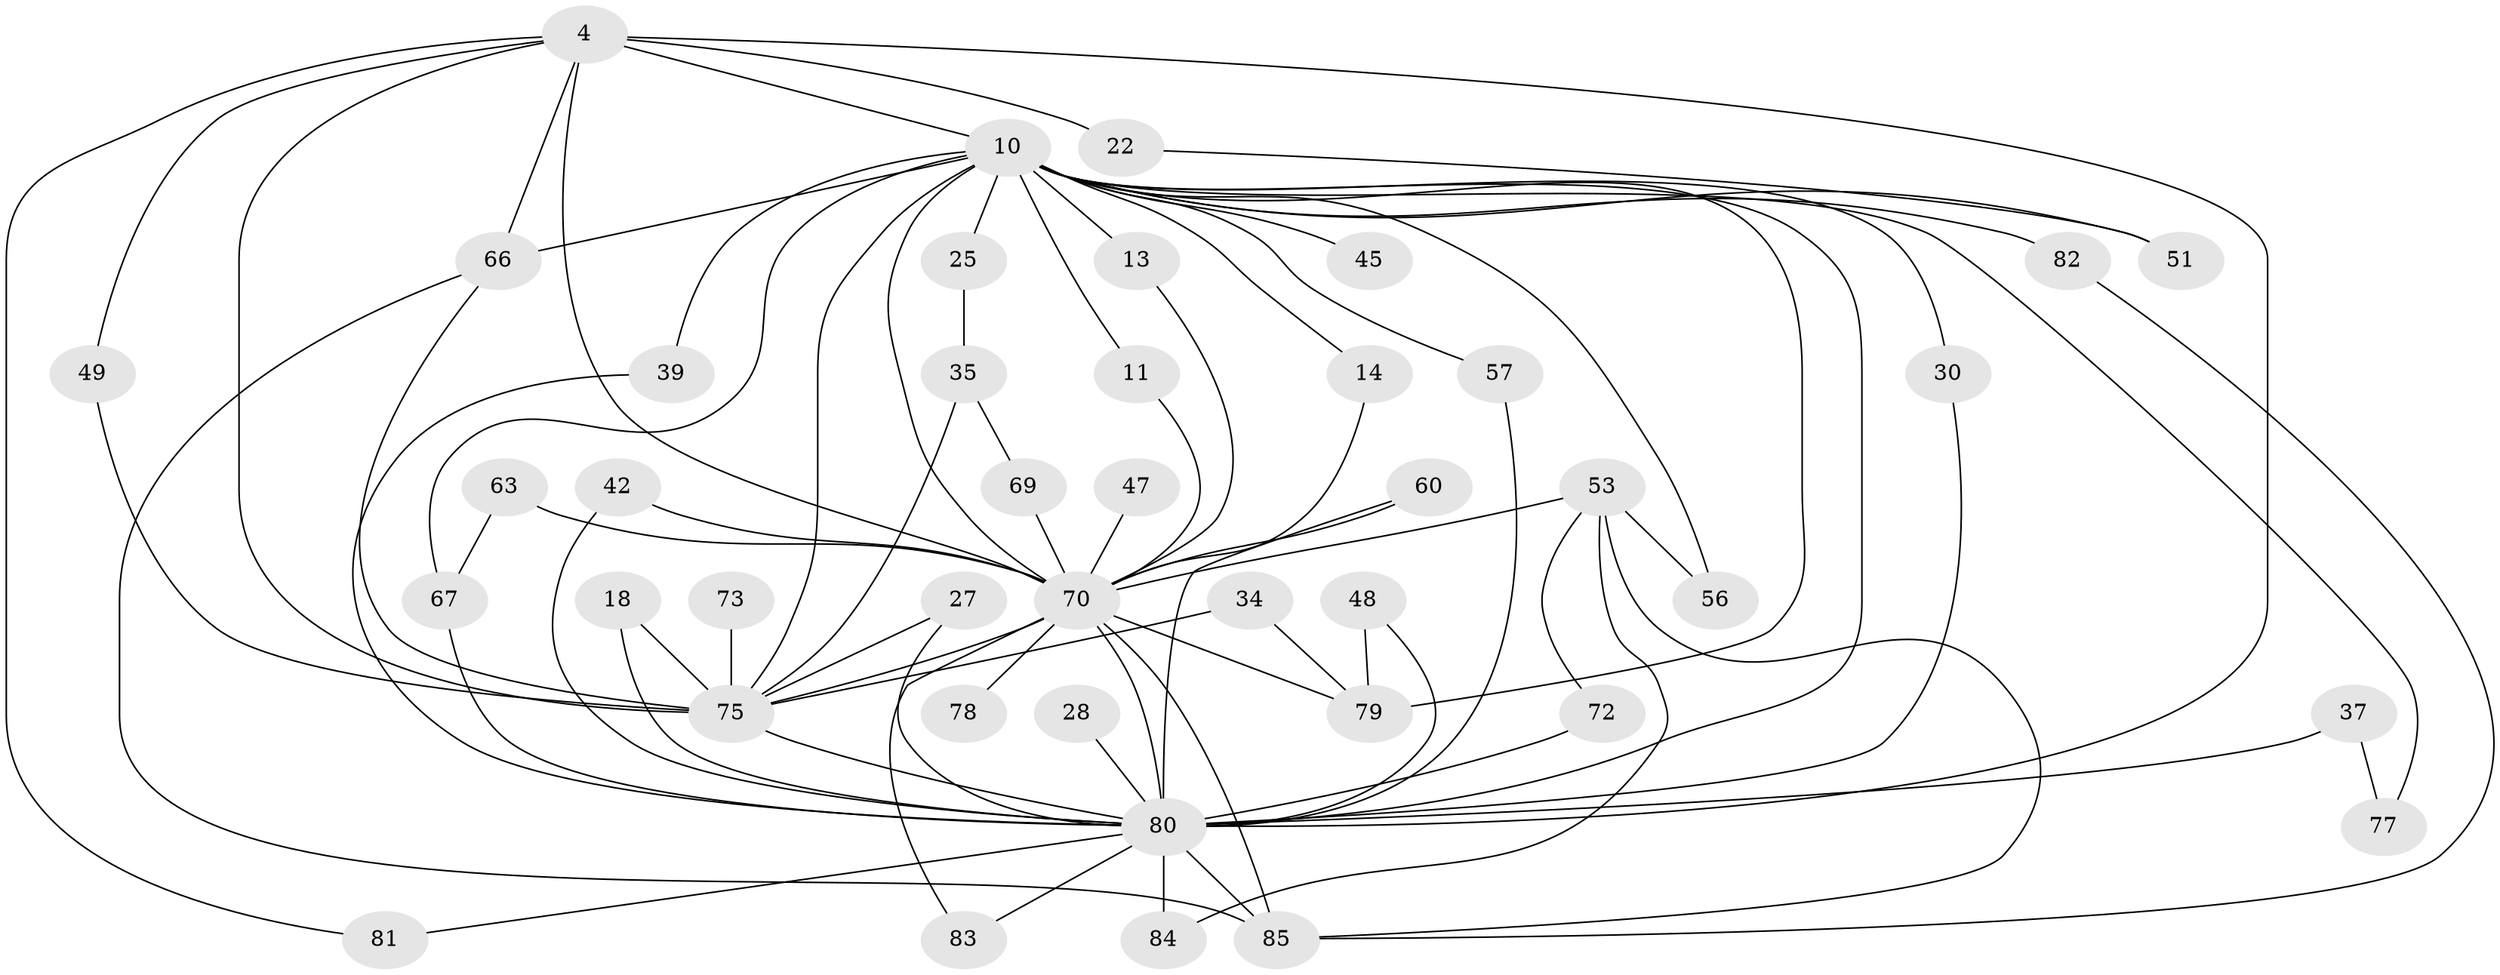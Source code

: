 // original degree distribution, {19: 0.011764705882352941, 15: 0.023529411764705882, 14: 0.023529411764705882, 17: 0.011764705882352941, 16: 0.011764705882352941, 24: 0.011764705882352941, 18: 0.011764705882352941, 27: 0.011764705882352941, 2: 0.5294117647058824, 10: 0.011764705882352941, 3: 0.21176470588235294, 5: 0.047058823529411764, 6: 0.023529411764705882, 9: 0.011764705882352941, 4: 0.047058823529411764}
// Generated by graph-tools (version 1.1) at 2025/44/03/09/25 04:44:46]
// undirected, 42 vertices, 78 edges
graph export_dot {
graph [start="1"]
  node [color=gray90,style=filled];
  4 [super="+3"];
  10 [super="+8"];
  11;
  13;
  14;
  18;
  22;
  25;
  27;
  28;
  30;
  34;
  35;
  37;
  39;
  42;
  45;
  47;
  48;
  49;
  51;
  53 [super="+16"];
  56;
  57;
  60;
  63;
  66 [super="+65"];
  67 [super="+24"];
  69 [super="+40"];
  70 [super="+54+32+1+6"];
  72;
  73;
  75 [super="+52+71+74+68"];
  77;
  78;
  79 [super="+76"];
  80 [super="+19+41+9+64"];
  81;
  82 [super="+33"];
  83;
  84 [super="+44"];
  85 [super="+55+58"];
  4 -- 10 [weight=4];
  4 -- 22 [weight=2];
  4 -- 81;
  4 -- 49;
  4 -- 75 [weight=3];
  4 -- 70 [weight=7];
  4 -- 80 [weight=6];
  4 -- 66 [weight=2];
  10 -- 13 [weight=2];
  10 -- 14;
  10 -- 25 [weight=2];
  10 -- 30;
  10 -- 45 [weight=2];
  10 -- 51;
  10 -- 56;
  10 -- 70 [weight=7];
  10 -- 80 [weight=9];
  10 -- 66;
  10 -- 11;
  10 -- 77;
  10 -- 82 [weight=3];
  10 -- 39;
  10 -- 57;
  10 -- 75 [weight=8];
  10 -- 67;
  10 -- 79 [weight=2];
  11 -- 70;
  13 -- 70;
  14 -- 70;
  18 -- 75;
  18 -- 80;
  22 -- 51;
  25 -- 35;
  27 -- 80;
  27 -- 75;
  28 -- 80 [weight=2];
  30 -- 80;
  34 -- 75;
  34 -- 79;
  35 -- 69;
  35 -- 75;
  37 -- 77;
  37 -- 80 [weight=2];
  39 -- 80;
  42 -- 70;
  42 -- 80;
  47 -- 70 [weight=2];
  48 -- 79;
  48 -- 80;
  49 -- 75;
  53 -- 70 [weight=4];
  53 -- 84;
  53 -- 72;
  53 -- 56;
  53 -- 85;
  57 -- 80;
  60 -- 70;
  60 -- 80;
  63 -- 67;
  63 -- 70 [weight=2];
  66 -- 75;
  66 -- 85;
  67 -- 80;
  69 -- 70 [weight=2];
  70 -- 78 [weight=2];
  70 -- 79 [weight=2];
  70 -- 80 [weight=12];
  70 -- 83;
  70 -- 75 [weight=2];
  70 -- 85;
  72 -- 80;
  73 -- 75 [weight=2];
  75 -- 80 [weight=3];
  80 -- 81;
  80 -- 83;
  80 -- 84 [weight=2];
  80 -- 85 [weight=2];
  82 -- 85;
}
